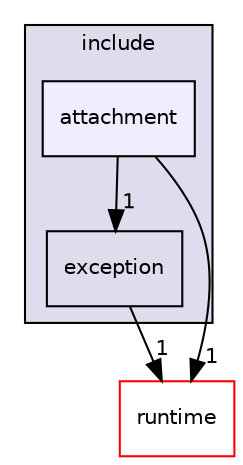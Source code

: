digraph "attachment" {
  compound=true
  node [ fontsize="10", fontname="Helvetica"];
  edge [ labelfontsize="10", labelfontname="Helvetica"];
  subgraph clusterdir_2fa8417925308be52a9c60106667e5c1 {
    graph [ bgcolor="#ddddee", pencolor="black", label="include" fontname="Helvetica", fontsize="10", URL="dir_2fa8417925308be52a9c60106667e5c1.html"]
  dir_999e20fcd6e8c7f712aada651c1a4f65 [shape=box label="exception" URL="dir_999e20fcd6e8c7f712aada651c1a4f65.html"];
  dir_16d2d5aca2b307e57fabb256f7476155 [shape=box, label="attachment", style="filled", fillcolor="#eeeeff", pencolor="black", URL="dir_16d2d5aca2b307e57fabb256f7476155.html"];
  }
  dir_bacc0c93d90f14ec72dd74ece09979fb [shape=box label="runtime" fillcolor="white" style="filled" color="red" URL="dir_bacc0c93d90f14ec72dd74ece09979fb.html"];
  dir_16d2d5aca2b307e57fabb256f7476155->dir_999e20fcd6e8c7f712aada651c1a4f65 [headlabel="1", labeldistance=1.5 headhref="dir_000006_000024.html"];
  dir_16d2d5aca2b307e57fabb256f7476155->dir_bacc0c93d90f14ec72dd74ece09979fb [headlabel="1", labeldistance=1.5 headhref="dir_000006_000019.html"];
  dir_999e20fcd6e8c7f712aada651c1a4f65->dir_bacc0c93d90f14ec72dd74ece09979fb [headlabel="1", labeldistance=1.5 headhref="dir_000024_000019.html"];
}
